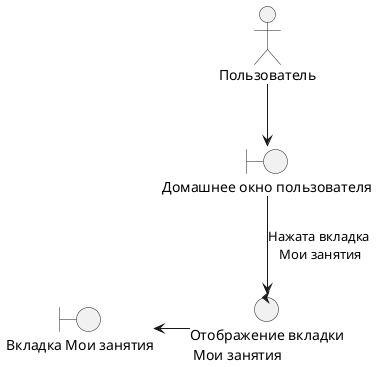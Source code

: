 @startuml PrProsmotrMoixZanyatiq.wsd

actor "Пользователь" as pl

control "Отображение вкладки\n Мои занятия" as co

boundary "Домашнее окно пользователя" as bo
boundary "Вкладка Мои занятия" as bo1

pl --> bo
bo --> co : Нажата вкладка\n Мои занятия
co -left-> bo1

@enduml